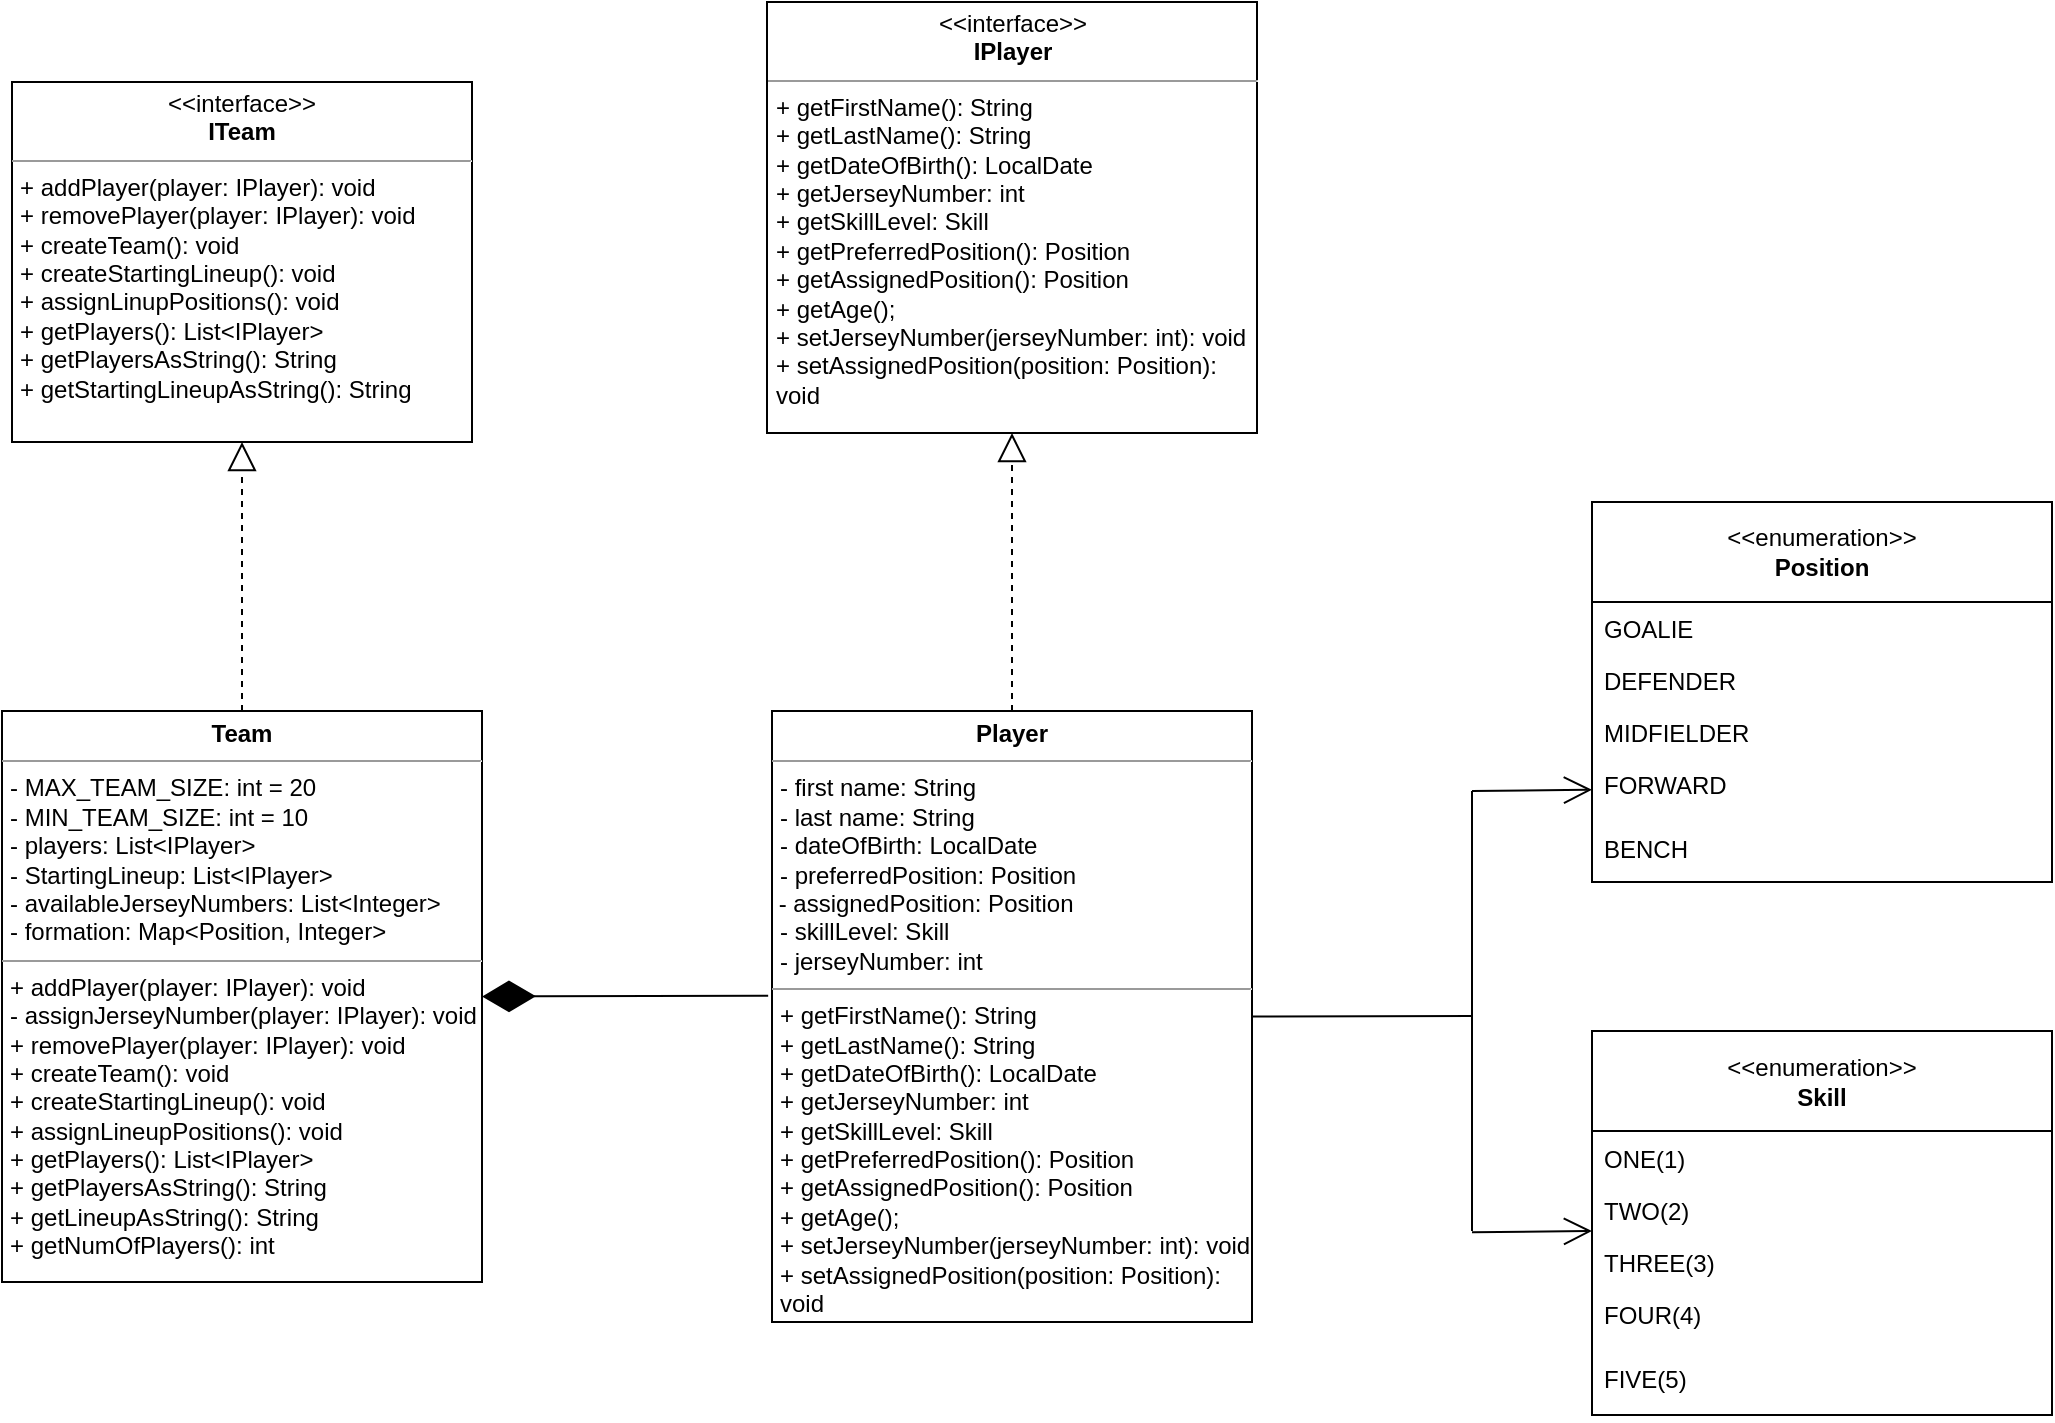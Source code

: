 <mxfile version="21.6.6" type="device">
  <diagram name="Page-1" id="qtVFhQqWcqFBmYlISwJj">
    <mxGraphModel dx="1258" dy="652" grid="1" gridSize="10" guides="1" tooltips="1" connect="1" arrows="1" fold="1" page="1" pageScale="1" pageWidth="1600" pageHeight="1000" math="0" shadow="0">
      <root>
        <mxCell id="0" />
        <mxCell id="1" parent="0" />
        <mxCell id="wO8JFJLDXEY-wOcVRtjl-9" value="&lt;p style=&quot;margin:0px;margin-top:4px;text-align:center;&quot;&gt;&lt;b&gt;Team&lt;/b&gt;&lt;/p&gt;&lt;hr size=&quot;1&quot;&gt;&lt;p style=&quot;margin:0px;margin-left:4px;&quot;&gt;- MAX_TEAM_SIZE: int = 20&amp;nbsp; &amp;nbsp; &amp;nbsp; &amp;nbsp;&amp;nbsp;&lt;/p&gt;&lt;p style=&quot;margin:0px;margin-left:4px;&quot;&gt;&lt;span style=&quot;background-color: initial;&quot;&gt;- MIN_TEAM_SIZE: int = 10&amp;nbsp;&amp;nbsp;&lt;/span&gt;&lt;/p&gt;&lt;p style=&quot;margin:0px;margin-left:4px;&quot;&gt;- players: List&amp;lt;IPlayer&amp;gt;&lt;span style=&quot;background-color: initial;&quot;&gt;&lt;br&gt;&lt;/span&gt;&lt;/p&gt;&lt;p style=&quot;margin:0px;margin-left:4px;&quot;&gt;- StartingLineup: List&amp;lt;IPlayer&amp;gt;&lt;/p&gt;&lt;p style=&quot;margin:0px;margin-left:4px;&quot;&gt;- availableJerseyNumbers: List&amp;lt;Integer&amp;gt;&lt;/p&gt;&lt;p style=&quot;margin:0px;margin-left:4px;&quot;&gt;- formation: Map&amp;lt;Position, Integer&amp;gt;&lt;/p&gt;&lt;hr size=&quot;1&quot;&gt;&lt;p style=&quot;border-color: var(--border-color); margin: 0px 0px 0px 4px;&quot;&gt;+ addPlayer(player: IPlayer): void&lt;/p&gt;&lt;p style=&quot;border-color: var(--border-color); margin: 0px 0px 0px 4px;&quot;&gt;- assignJerseyNumber(player: IPlayer): void&lt;/p&gt;&lt;p style=&quot;border-color: var(--border-color); margin: 0px 0px 0px 4px;&quot;&gt;+ removePlayer(player: IPlayer): void&lt;/p&gt;&lt;p style=&quot;border-color: var(--border-color); margin: 0px 0px 0px 4px;&quot;&gt;+ createTeam(): void&lt;/p&gt;&lt;p style=&quot;border-color: var(--border-color); margin: 0px 0px 0px 4px;&quot;&gt;+ createStartingLineup(): void&lt;/p&gt;&lt;p style=&quot;border-color: var(--border-color); margin: 0px 0px 0px 4px;&quot;&gt;+ assignLineupPositions(): void&lt;/p&gt;&lt;p style=&quot;border-color: var(--border-color); margin: 0px 0px 0px 4px;&quot;&gt;+ getPlayers(): List&amp;lt;IPlayer&amp;gt;&lt;/p&gt;&lt;p style=&quot;border-color: var(--border-color); margin: 0px 0px 0px 4px;&quot;&gt;+ getPlayersAsString(): String&lt;/p&gt;&lt;p style=&quot;border-color: var(--border-color); margin: 0px 0px 0px 4px;&quot;&gt;+ getLineupAsString(): String&lt;/p&gt;&lt;p style=&quot;border-color: var(--border-color); margin: 0px 0px 0px 4px;&quot;&gt;+ getNumOfPlayers(): int&lt;/p&gt;&lt;p style=&quot;border-color: var(--border-color); margin: 0px 0px 0px 4px;&quot;&gt;&lt;br style=&quot;border-color: var(--border-color);&quot;&gt;&lt;/p&gt;" style="verticalAlign=top;align=left;overflow=fill;fontSize=12;fontFamily=Helvetica;html=1;whiteSpace=wrap;" parent="1" vertex="1">
          <mxGeometry x="270" y="514.5" width="240" height="285.5" as="geometry" />
        </mxCell>
        <mxCell id="ublJpa-fbUbrUqshdWfl-1" value="&amp;lt;&amp;lt;enumeration&amp;gt;&amp;gt;&lt;br&gt;&lt;b&gt;Position&lt;/b&gt;" style="swimlane;fontStyle=0;childLayout=stackLayout;horizontal=1;startSize=50;fillColor=none;horizontalStack=0;resizeParent=1;resizeParentMax=0;resizeLast=0;collapsible=1;marginBottom=0;whiteSpace=wrap;html=1;" parent="1" vertex="1">
          <mxGeometry x="1065" y="410" width="230" height="190" as="geometry" />
        </mxCell>
        <mxCell id="ublJpa-fbUbrUqshdWfl-2" value="GOALIE" style="text;strokeColor=none;fillColor=none;align=left;verticalAlign=top;spacingLeft=4;spacingRight=4;overflow=hidden;rotatable=0;points=[[0,0.5],[1,0.5]];portConstraint=eastwest;whiteSpace=wrap;html=1;" parent="ublJpa-fbUbrUqshdWfl-1" vertex="1">
          <mxGeometry y="50" width="230" height="26" as="geometry" />
        </mxCell>
        <mxCell id="IAnj-3WDZg3Ez-HBwkOR-2" value="DEFENDER" style="text;strokeColor=none;fillColor=none;align=left;verticalAlign=top;spacingLeft=4;spacingRight=4;overflow=hidden;rotatable=0;points=[[0,0.5],[1,0.5]];portConstraint=eastwest;whiteSpace=wrap;html=1;" parent="ublJpa-fbUbrUqshdWfl-1" vertex="1">
          <mxGeometry y="76" width="230" height="26" as="geometry" />
        </mxCell>
        <mxCell id="IAnj-3WDZg3Ez-HBwkOR-3" value="MIDFIELDER" style="text;strokeColor=none;fillColor=none;align=left;verticalAlign=top;spacingLeft=4;spacingRight=4;overflow=hidden;rotatable=0;points=[[0,0.5],[1,0.5]];portConstraint=eastwest;whiteSpace=wrap;html=1;" parent="ublJpa-fbUbrUqshdWfl-1" vertex="1">
          <mxGeometry y="102" width="230" height="26" as="geometry" />
        </mxCell>
        <mxCell id="ublJpa-fbUbrUqshdWfl-3" value="FORWARD" style="text;strokeColor=none;fillColor=none;align=left;verticalAlign=top;spacingLeft=4;spacingRight=4;overflow=hidden;rotatable=0;points=[[0,0.5],[1,0.5]];portConstraint=eastwest;whiteSpace=wrap;html=1;" parent="ublJpa-fbUbrUqshdWfl-1" vertex="1">
          <mxGeometry y="128" width="230" height="32" as="geometry" />
        </mxCell>
        <mxCell id="S9d5jOaCnGvQ-aZLbQVF-3" value="BENCH" style="text;strokeColor=none;fillColor=none;align=left;verticalAlign=top;spacingLeft=4;spacingRight=4;overflow=hidden;rotatable=0;points=[[0,0.5],[1,0.5]];portConstraint=eastwest;whiteSpace=wrap;html=1;" parent="ublJpa-fbUbrUqshdWfl-1" vertex="1">
          <mxGeometry y="160" width="230" height="30" as="geometry" />
        </mxCell>
        <mxCell id="IAnj-3WDZg3Ez-HBwkOR-4" value="&lt;p style=&quot;margin:0px;margin-top:4px;text-align:center;&quot;&gt;&lt;b&gt;Player&lt;/b&gt;&lt;/p&gt;&lt;hr size=&quot;1&quot;&gt;&lt;p style=&quot;margin:0px;margin-left:4px;&quot;&gt;- first name: String&lt;/p&gt;&lt;p style=&quot;margin:0px;margin-left:4px;&quot;&gt;- last name: String&lt;/p&gt;&lt;p style=&quot;margin:0px;margin-left:4px;&quot;&gt;- dateOfBirth: LocalDate&lt;/p&gt;&lt;p style=&quot;margin:0px;margin-left:4px;&quot;&gt;- preferredPosition: Position&lt;/p&gt;&amp;nbsp;- assignedPosition: Position&lt;p style=&quot;margin:0px;margin-left:4px;&quot;&gt;- skillLevel: Skill&lt;br&gt;&lt;/p&gt;&lt;p style=&quot;margin:0px;margin-left:4px;&quot;&gt;- jerseyNumber: int&lt;/p&gt;&lt;hr size=&quot;1&quot;&gt;&lt;p style=&quot;border-color: var(--border-color); margin: 0px 0px 0px 4px;&quot;&gt;+ getFirstName(): String&lt;/p&gt;&lt;p style=&quot;border-color: var(--border-color); margin: 0px 0px 0px 4px;&quot;&gt;+ getLastName(): String&lt;/p&gt;&lt;p style=&quot;border-color: var(--border-color); margin: 0px 0px 0px 4px;&quot;&gt;+ getDateOfBirth(): LocalDate&lt;/p&gt;&lt;p style=&quot;border-color: var(--border-color); margin: 0px 0px 0px 4px;&quot;&gt;+ getJerseyNumber: int&lt;/p&gt;&lt;p style=&quot;border-color: var(--border-color); margin: 0px 0px 0px 4px;&quot;&gt;+ getSkillLevel: Skill&lt;/p&gt;&lt;p style=&quot;border-color: var(--border-color); margin: 0px 0px 0px 4px;&quot;&gt;+ getPreferredPosition(): Position&lt;/p&gt;&lt;p style=&quot;border-color: var(--border-color); margin: 0px 0px 0px 4px;&quot;&gt;+ getAssignedPosition(): Position&lt;/p&gt;&lt;p style=&quot;border-color: var(--border-color); margin: 0px 0px 0px 4px;&quot;&gt;+ getAge();&lt;/p&gt;&lt;p style=&quot;border-color: var(--border-color); margin: 0px 0px 0px 4px;&quot;&gt;+ setJerseyNumber(jerseyNumber: int): void&lt;/p&gt;&lt;p style=&quot;border-color: var(--border-color); margin: 0px 0px 0px 4px;&quot;&gt;+ setAssignedPosition(position: Position): void&lt;br style=&quot;border-color: var(--border-color);&quot;&gt;&lt;/p&gt;&lt;p style=&quot;border-color: var(--border-color); margin: 0px 0px 0px 4px;&quot;&gt;&lt;br style=&quot;border-color: var(--border-color);&quot;&gt;&lt;/p&gt;&lt;p style=&quot;margin:0px;margin-left:4px;&quot;&gt;&lt;br&gt;&lt;/p&gt;" style="verticalAlign=top;align=left;overflow=fill;fontSize=12;fontFamily=Helvetica;html=1;whiteSpace=wrap;" parent="1" vertex="1">
          <mxGeometry x="655" y="514.5" width="240" height="305.5" as="geometry" />
        </mxCell>
        <mxCell id="IAnj-3WDZg3Ez-HBwkOR-8" value="" style="endArrow=block;dashed=1;endFill=0;endSize=12;html=1;rounded=0;exitX=0.5;exitY=0;exitDx=0;exitDy=0;entryX=0.5;entryY=1;entryDx=0;entryDy=0;" parent="1" source="IAnj-3WDZg3Ez-HBwkOR-4" target="IAnj-3WDZg3Ez-HBwkOR-10" edge="1">
          <mxGeometry width="160" relative="1" as="geometry">
            <mxPoint x="892.79" y="509" as="sourcePoint" />
            <mxPoint x="893" y="453" as="targetPoint" />
          </mxGeometry>
        </mxCell>
        <mxCell id="IAnj-3WDZg3Ez-HBwkOR-10" value="&lt;p style=&quot;margin:0px;margin-top:4px;text-align:center;&quot;&gt;&amp;lt;&amp;lt;interface&amp;gt;&amp;gt;&lt;br style=&quot;border-color: var(--border-color);&quot;&gt;&lt;b&gt;IPlayer&lt;/b&gt;&lt;/p&gt;&lt;hr size=&quot;1&quot;&gt;&lt;p style=&quot;margin:0px;margin-left:4px;&quot;&gt;&lt;/p&gt;&lt;p style=&quot;margin:0px;margin-left:4px;&quot;&gt;+ getFirstName(): String&lt;/p&gt;&lt;p style=&quot;margin:0px;margin-left:4px;&quot;&gt;+ getLastName(): String&lt;/p&gt;&lt;p style=&quot;margin:0px;margin-left:4px;&quot;&gt;+ getDateOfBirth(): LocalDate&lt;/p&gt;&lt;p style=&quot;margin:0px;margin-left:4px;&quot;&gt;+ getJerseyNumber: int&lt;/p&gt;&lt;p style=&quot;margin:0px;margin-left:4px;&quot;&gt;+ getSkillLevel: Skill&lt;/p&gt;&lt;p style=&quot;margin:0px;margin-left:4px;&quot;&gt;+ getPreferredPosition(): Position&lt;/p&gt;&lt;p style=&quot;border-color: var(--border-color); margin: 0px 0px 0px 4px;&quot;&gt;+ getAssignedPosition(): Position&lt;/p&gt;&lt;p style=&quot;border-color: var(--border-color); margin: 0px 0px 0px 4px;&quot;&gt;+ getAge();&lt;/p&gt;&lt;p style=&quot;margin:0px;margin-left:4px;&quot;&gt;+ setJerseyNumber(jerseyNumber: int): void&lt;/p&gt;&lt;p style=&quot;margin:0px;margin-left:4px;&quot;&gt;+ setAssignedPosition(position: Position): void&lt;br&gt;&lt;/p&gt;&lt;p style=&quot;margin:0px;margin-left:4px;&quot;&gt;&lt;br&gt;&lt;/p&gt;" style="verticalAlign=top;align=left;overflow=fill;fontSize=12;fontFamily=Helvetica;html=1;whiteSpace=wrap;" parent="1" vertex="1">
          <mxGeometry x="652.5" y="160" width="245" height="215.5" as="geometry" />
        </mxCell>
        <mxCell id="IAnj-3WDZg3Ez-HBwkOR-11" value="&amp;lt;&amp;lt;enumeration&amp;gt;&amp;gt;&lt;br&gt;&lt;b&gt;Skill&lt;/b&gt;" style="swimlane;fontStyle=0;childLayout=stackLayout;horizontal=1;startSize=50;fillColor=none;horizontalStack=0;resizeParent=1;resizeParentMax=0;resizeLast=0;collapsible=1;marginBottom=0;whiteSpace=wrap;html=1;" parent="1" vertex="1">
          <mxGeometry x="1065" y="674.5" width="230" height="192" as="geometry" />
        </mxCell>
        <mxCell id="IAnj-3WDZg3Ez-HBwkOR-12" value="ONE(1)" style="text;strokeColor=none;fillColor=none;align=left;verticalAlign=top;spacingLeft=4;spacingRight=4;overflow=hidden;rotatable=0;points=[[0,0.5],[1,0.5]];portConstraint=eastwest;whiteSpace=wrap;html=1;" parent="IAnj-3WDZg3Ez-HBwkOR-11" vertex="1">
          <mxGeometry y="50" width="230" height="26" as="geometry" />
        </mxCell>
        <mxCell id="IAnj-3WDZg3Ez-HBwkOR-13" value="TWO(2)" style="text;strokeColor=none;fillColor=none;align=left;verticalAlign=top;spacingLeft=4;spacingRight=4;overflow=hidden;rotatable=0;points=[[0,0.5],[1,0.5]];portConstraint=eastwest;whiteSpace=wrap;html=1;" parent="IAnj-3WDZg3Ez-HBwkOR-11" vertex="1">
          <mxGeometry y="76" width="230" height="26" as="geometry" />
        </mxCell>
        <mxCell id="IAnj-3WDZg3Ez-HBwkOR-14" value="THREE(3)" style="text;strokeColor=none;fillColor=none;align=left;verticalAlign=top;spacingLeft=4;spacingRight=4;overflow=hidden;rotatable=0;points=[[0,0.5],[1,0.5]];portConstraint=eastwest;whiteSpace=wrap;html=1;" parent="IAnj-3WDZg3Ez-HBwkOR-11" vertex="1">
          <mxGeometry y="102" width="230" height="26" as="geometry" />
        </mxCell>
        <mxCell id="IAnj-3WDZg3Ez-HBwkOR-15" value="FOUR(4)" style="text;strokeColor=none;fillColor=none;align=left;verticalAlign=top;spacingLeft=4;spacingRight=4;overflow=hidden;rotatable=0;points=[[0,0.5],[1,0.5]];portConstraint=eastwest;whiteSpace=wrap;html=1;" parent="IAnj-3WDZg3Ez-HBwkOR-11" vertex="1">
          <mxGeometry y="128" width="230" height="32" as="geometry" />
        </mxCell>
        <mxCell id="IAnj-3WDZg3Ez-HBwkOR-16" value="FIVE(5)" style="text;strokeColor=none;fillColor=none;align=left;verticalAlign=top;spacingLeft=4;spacingRight=4;overflow=hidden;rotatable=0;points=[[0,0.5],[1,0.5]];portConstraint=eastwest;whiteSpace=wrap;html=1;" parent="IAnj-3WDZg3Ez-HBwkOR-11" vertex="1">
          <mxGeometry y="160" width="230" height="32" as="geometry" />
        </mxCell>
        <mxCell id="IAnj-3WDZg3Ez-HBwkOR-17" value="&lt;p style=&quot;margin:0px;margin-top:4px;text-align:center;&quot;&gt;&amp;lt;&amp;lt;interface&amp;gt;&amp;gt;&lt;br style=&quot;border-color: var(--border-color);&quot;&gt;&lt;b&gt;ITeam&lt;/b&gt;&lt;/p&gt;&lt;hr size=&quot;1&quot;&gt;&lt;p style=&quot;margin:0px;margin-left:4px;&quot;&gt;&lt;/p&gt;&lt;p style=&quot;border-color: var(--border-color); margin: 0px 0px 0px 4px;&quot;&gt;+ addPlayer(player: IPlayer): void&lt;/p&gt;&lt;p style=&quot;border-color: var(--border-color); margin: 0px 0px 0px 4px;&quot;&gt;+ removePlayer(player: IPlayer): void&lt;/p&gt;&lt;p style=&quot;border-color: var(--border-color); margin: 0px 0px 0px 4px;&quot;&gt;+ createTeam(): void&lt;/p&gt;&lt;p style=&quot;border-color: var(--border-color); margin: 0px 0px 0px 4px;&quot;&gt;+ createStartingLineup(): void&lt;/p&gt;&lt;p style=&quot;border-color: var(--border-color); margin: 0px 0px 0px 4px;&quot;&gt;+ assignLinupPositions(): void&lt;/p&gt;&lt;p style=&quot;border-color: var(--border-color); margin: 0px 0px 0px 4px;&quot;&gt;+ getPlayers(): List&amp;lt;IPlayer&amp;gt;&lt;/p&gt;&lt;p style=&quot;border-color: var(--border-color); margin: 0px 0px 0px 4px;&quot;&gt;+ getPlayersAsString(): String&lt;/p&gt;&lt;p style=&quot;border-color: var(--border-color); margin: 0px 0px 0px 4px;&quot;&gt;+ getStartingLineupAsString(): String&lt;/p&gt;&lt;p style=&quot;margin:0px;margin-left:4px;&quot;&gt;&lt;br&gt;&lt;/p&gt;" style="verticalAlign=top;align=left;overflow=fill;fontSize=12;fontFamily=Helvetica;html=1;whiteSpace=wrap;" parent="1" vertex="1">
          <mxGeometry x="275" y="200" width="230" height="180" as="geometry" />
        </mxCell>
        <mxCell id="IAnj-3WDZg3Ez-HBwkOR-19" value="" style="endArrow=block;dashed=1;endFill=0;endSize=12;html=1;rounded=0;entryX=0.5;entryY=1;entryDx=0;entryDy=0;exitX=0.5;exitY=0;exitDx=0;exitDy=0;" parent="1" source="wO8JFJLDXEY-wOcVRtjl-9" target="IAnj-3WDZg3Ez-HBwkOR-17" edge="1">
          <mxGeometry width="160" relative="1" as="geometry">
            <mxPoint x="415" y="534.5" as="sourcePoint" />
            <mxPoint x="492.79" y="433" as="targetPoint" />
          </mxGeometry>
        </mxCell>
        <mxCell id="IAnj-3WDZg3Ez-HBwkOR-25" value="" style="endArrow=open;endFill=1;endSize=12;html=1;rounded=0;" parent="1" edge="1">
          <mxGeometry width="160" relative="1" as="geometry">
            <mxPoint x="1005" y="554.5" as="sourcePoint" />
            <mxPoint x="1065" y="553.88" as="targetPoint" />
          </mxGeometry>
        </mxCell>
        <mxCell id="IAnj-3WDZg3Ez-HBwkOR-28" value="" style="endArrow=none;html=1;rounded=0;" parent="1" edge="1">
          <mxGeometry width="50" height="50" relative="1" as="geometry">
            <mxPoint x="1005" y="774.5" as="sourcePoint" />
            <mxPoint x="1005" y="554.5" as="targetPoint" />
          </mxGeometry>
        </mxCell>
        <mxCell id="IAnj-3WDZg3Ez-HBwkOR-29" value="" style="endArrow=open;endFill=1;endSize=12;html=1;rounded=0;" parent="1" edge="1">
          <mxGeometry width="160" relative="1" as="geometry">
            <mxPoint x="1005" y="775.12" as="sourcePoint" />
            <mxPoint x="1065" y="774.5" as="targetPoint" />
          </mxGeometry>
        </mxCell>
        <mxCell id="IAnj-3WDZg3Ez-HBwkOR-30" value="" style="endArrow=none;html=1;rounded=0;exitX=1;exitY=0.5;exitDx=0;exitDy=0;" parent="1" source="IAnj-3WDZg3Ez-HBwkOR-4" edge="1">
          <mxGeometry width="50" height="50" relative="1" as="geometry">
            <mxPoint x="925" y="534.5" as="sourcePoint" />
            <mxPoint x="1005" y="667" as="targetPoint" />
          </mxGeometry>
        </mxCell>
        <mxCell id="S9d5jOaCnGvQ-aZLbQVF-1" value="" style="endArrow=diamondThin;endFill=1;endSize=24;html=1;rounded=0;entryX=1;entryY=0.5;entryDx=0;entryDy=0;exitX=-0.008;exitY=0.466;exitDx=0;exitDy=0;exitPerimeter=0;" parent="1" source="IAnj-3WDZg3Ez-HBwkOR-4" target="wO8JFJLDXEY-wOcVRtjl-9" edge="1">
          <mxGeometry width="160" relative="1" as="geometry">
            <mxPoint x="650" y="657" as="sourcePoint" />
            <mxPoint x="1060" y="540" as="targetPoint" />
          </mxGeometry>
        </mxCell>
      </root>
    </mxGraphModel>
  </diagram>
</mxfile>
